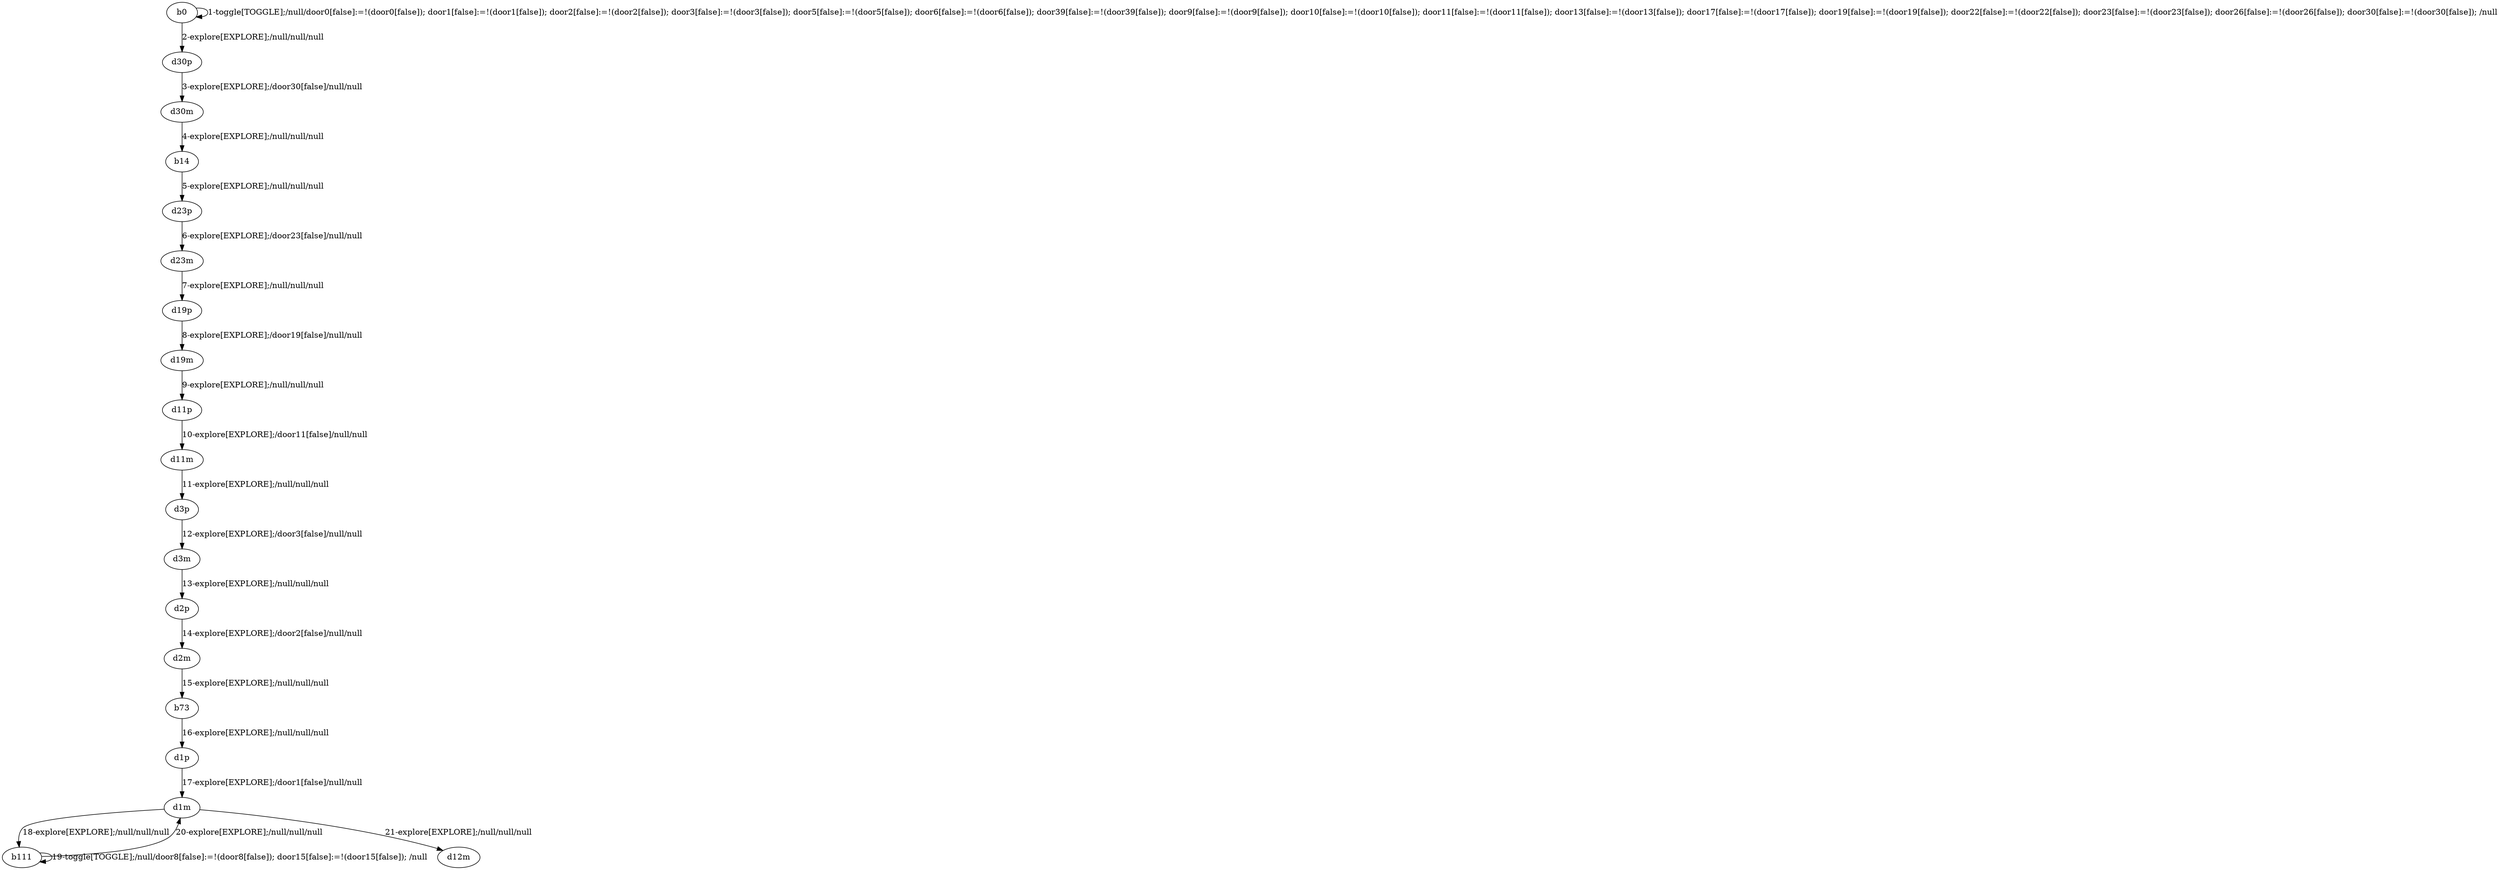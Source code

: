 # Total number of goals covered by this test: 1
# b111 --> d1m

digraph g {
"b0" -> "b0" [label = "1-toggle[TOGGLE];/null/door0[false]:=!(door0[false]); door1[false]:=!(door1[false]); door2[false]:=!(door2[false]); door3[false]:=!(door3[false]); door5[false]:=!(door5[false]); door6[false]:=!(door6[false]); door39[false]:=!(door39[false]); door9[false]:=!(door9[false]); door10[false]:=!(door10[false]); door11[false]:=!(door11[false]); door13[false]:=!(door13[false]); door17[false]:=!(door17[false]); door19[false]:=!(door19[false]); door22[false]:=!(door22[false]); door23[false]:=!(door23[false]); door26[false]:=!(door26[false]); door30[false]:=!(door30[false]); /null"];
"b0" -> "d30p" [label = "2-explore[EXPLORE];/null/null/null"];
"d30p" -> "d30m" [label = "3-explore[EXPLORE];/door30[false]/null/null"];
"d30m" -> "b14" [label = "4-explore[EXPLORE];/null/null/null"];
"b14" -> "d23p" [label = "5-explore[EXPLORE];/null/null/null"];
"d23p" -> "d23m" [label = "6-explore[EXPLORE];/door23[false]/null/null"];
"d23m" -> "d19p" [label = "7-explore[EXPLORE];/null/null/null"];
"d19p" -> "d19m" [label = "8-explore[EXPLORE];/door19[false]/null/null"];
"d19m" -> "d11p" [label = "9-explore[EXPLORE];/null/null/null"];
"d11p" -> "d11m" [label = "10-explore[EXPLORE];/door11[false]/null/null"];
"d11m" -> "d3p" [label = "11-explore[EXPLORE];/null/null/null"];
"d3p" -> "d3m" [label = "12-explore[EXPLORE];/door3[false]/null/null"];
"d3m" -> "d2p" [label = "13-explore[EXPLORE];/null/null/null"];
"d2p" -> "d2m" [label = "14-explore[EXPLORE];/door2[false]/null/null"];
"d2m" -> "b73" [label = "15-explore[EXPLORE];/null/null/null"];
"b73" -> "d1p" [label = "16-explore[EXPLORE];/null/null/null"];
"d1p" -> "d1m" [label = "17-explore[EXPLORE];/door1[false]/null/null"];
"d1m" -> "b111" [label = "18-explore[EXPLORE];/null/null/null"];
"b111" -> "b111" [label = "19-toggle[TOGGLE];/null/door8[false]:=!(door8[false]); door15[false]:=!(door15[false]); /null"];
"b111" -> "d1m" [label = "20-explore[EXPLORE];/null/null/null"];
"d1m" -> "d12m" [label = "21-explore[EXPLORE];/null/null/null"];
}